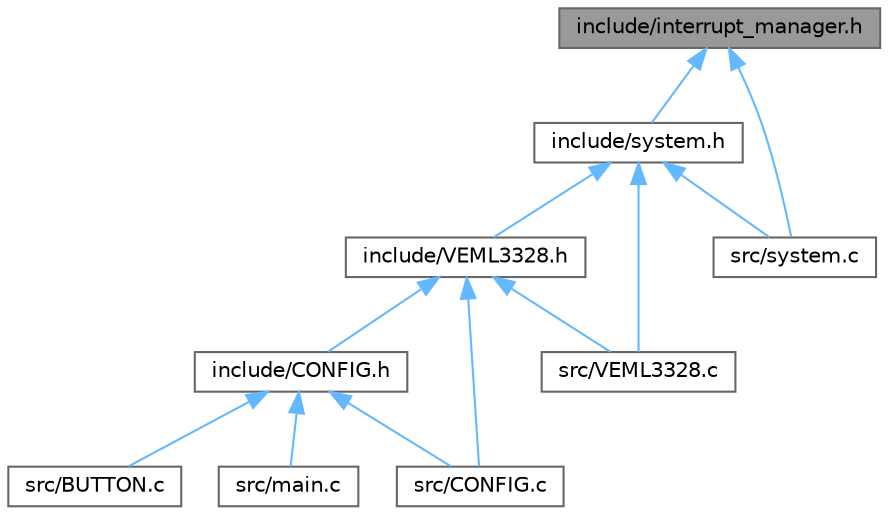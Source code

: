 digraph "include/interrupt_manager.h"
{
 // LATEX_PDF_SIZE
  bgcolor="transparent";
  edge [fontname=Helvetica,fontsize=10,labelfontname=Helvetica,labelfontsize=10];
  node [fontname=Helvetica,fontsize=10,shape=box,height=0.2,width=0.4];
  Node1 [id="Node000001",label="include/interrupt_manager.h",height=0.2,width=0.4,color="gray40", fillcolor="grey60", style="filled", fontcolor="black",tooltip=" "];
  Node1 -> Node2 [id="edge12_Node000001_Node000002",dir="back",color="steelblue1",style="solid",tooltip=" "];
  Node2 [id="Node000002",label="include/system.h",height=0.2,width=0.4,color="grey40", fillcolor="white", style="filled",URL="$system_8h.html",tooltip=" "];
  Node2 -> Node3 [id="edge13_Node000002_Node000003",dir="back",color="steelblue1",style="solid",tooltip=" "];
  Node3 [id="Node000003",label="include/VEML3328.h",height=0.2,width=0.4,color="grey40", fillcolor="white", style="filled",URL="$_v_e_m_l3328_8h.html",tooltip=" "];
  Node3 -> Node4 [id="edge14_Node000003_Node000004",dir="back",color="steelblue1",style="solid",tooltip=" "];
  Node4 [id="Node000004",label="include/CONFIG.h",height=0.2,width=0.4,color="grey40", fillcolor="white", style="filled",URL="$_c_o_n_f_i_g_8h.html",tooltip=" "];
  Node4 -> Node5 [id="edge15_Node000004_Node000005",dir="back",color="steelblue1",style="solid",tooltip=" "];
  Node5 [id="Node000005",label="src/BUTTON.c",height=0.2,width=0.4,color="grey40", fillcolor="white", style="filled",URL="$_b_u_t_t_o_n_8c.html",tooltip=" "];
  Node4 -> Node6 [id="edge16_Node000004_Node000006",dir="back",color="steelblue1",style="solid",tooltip=" "];
  Node6 [id="Node000006",label="src/CONFIG.c",height=0.2,width=0.4,color="grey40", fillcolor="white", style="filled",URL="$_c_o_n_f_i_g_8c.html",tooltip=" "];
  Node4 -> Node7 [id="edge17_Node000004_Node000007",dir="back",color="steelblue1",style="solid",tooltip=" "];
  Node7 [id="Node000007",label="src/main.c",height=0.2,width=0.4,color="grey40", fillcolor="white", style="filled",URL="$main_8c.html",tooltip=" "];
  Node3 -> Node6 [id="edge18_Node000003_Node000006",dir="back",color="steelblue1",style="solid",tooltip=" "];
  Node3 -> Node8 [id="edge19_Node000003_Node000008",dir="back",color="steelblue1",style="solid",tooltip=" "];
  Node8 [id="Node000008",label="src/VEML3328.c",height=0.2,width=0.4,color="grey40", fillcolor="white", style="filled",URL="$_v_e_m_l3328_8c.html",tooltip=" "];
  Node2 -> Node8 [id="edge20_Node000002_Node000008",dir="back",color="steelblue1",style="solid",tooltip=" "];
  Node2 -> Node9 [id="edge21_Node000002_Node000009",dir="back",color="steelblue1",style="solid",tooltip=" "];
  Node9 [id="Node000009",label="src/system.c",height=0.2,width=0.4,color="grey40", fillcolor="white", style="filled",URL="$system_8c.html",tooltip=" "];
  Node1 -> Node9 [id="edge22_Node000001_Node000009",dir="back",color="steelblue1",style="solid",tooltip=" "];
}
